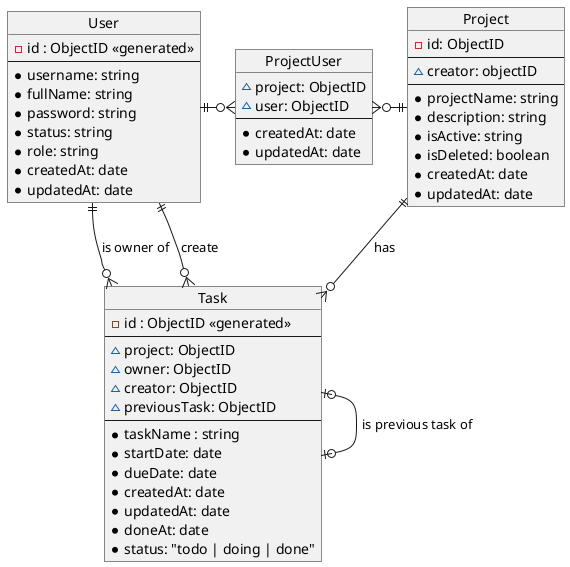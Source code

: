 @startuml ERD

object Task {
  -id : ObjectID <<generated>>
  --
  ~project: ObjectID
  ~owner: ObjectID
  ~creator: ObjectID
  ~previousTask: ObjectID
  --
  *taskName : string
  *startDate: date
  *dueDate: date
  *createdAt: date
  *updatedAt: date
  *doneAt: date
  *status: "todo | doing | done"
}

object Project {
  -id: ObjectID
  --
  ~creator: objectID
  --
  *projectName: string
  *description: string
  *isActive: string
  *isDeleted: boolean
  *createdAt: date
  *updatedAt: date
}

object User {
  -id : ObjectID <<generated>>
  --
  *username: string
  *fullName: string
  *password: string
  *status: string
  *role: string
  *createdAt: date
  *updatedAt: date
}
object ProjectUser {
  ~project: ObjectID
  ~user: ObjectID
  --
  *createdAt: date
  *updatedAt: date
}

User ||-right-o{ ProjectUser
ProjectUser }o-right-|| Project
Project||--o{ Task: has
User ||-down-o{ Task: is owner of
User ||-down-o{ Task: create
Task |o--o| Task: is previous task of

@enduml
